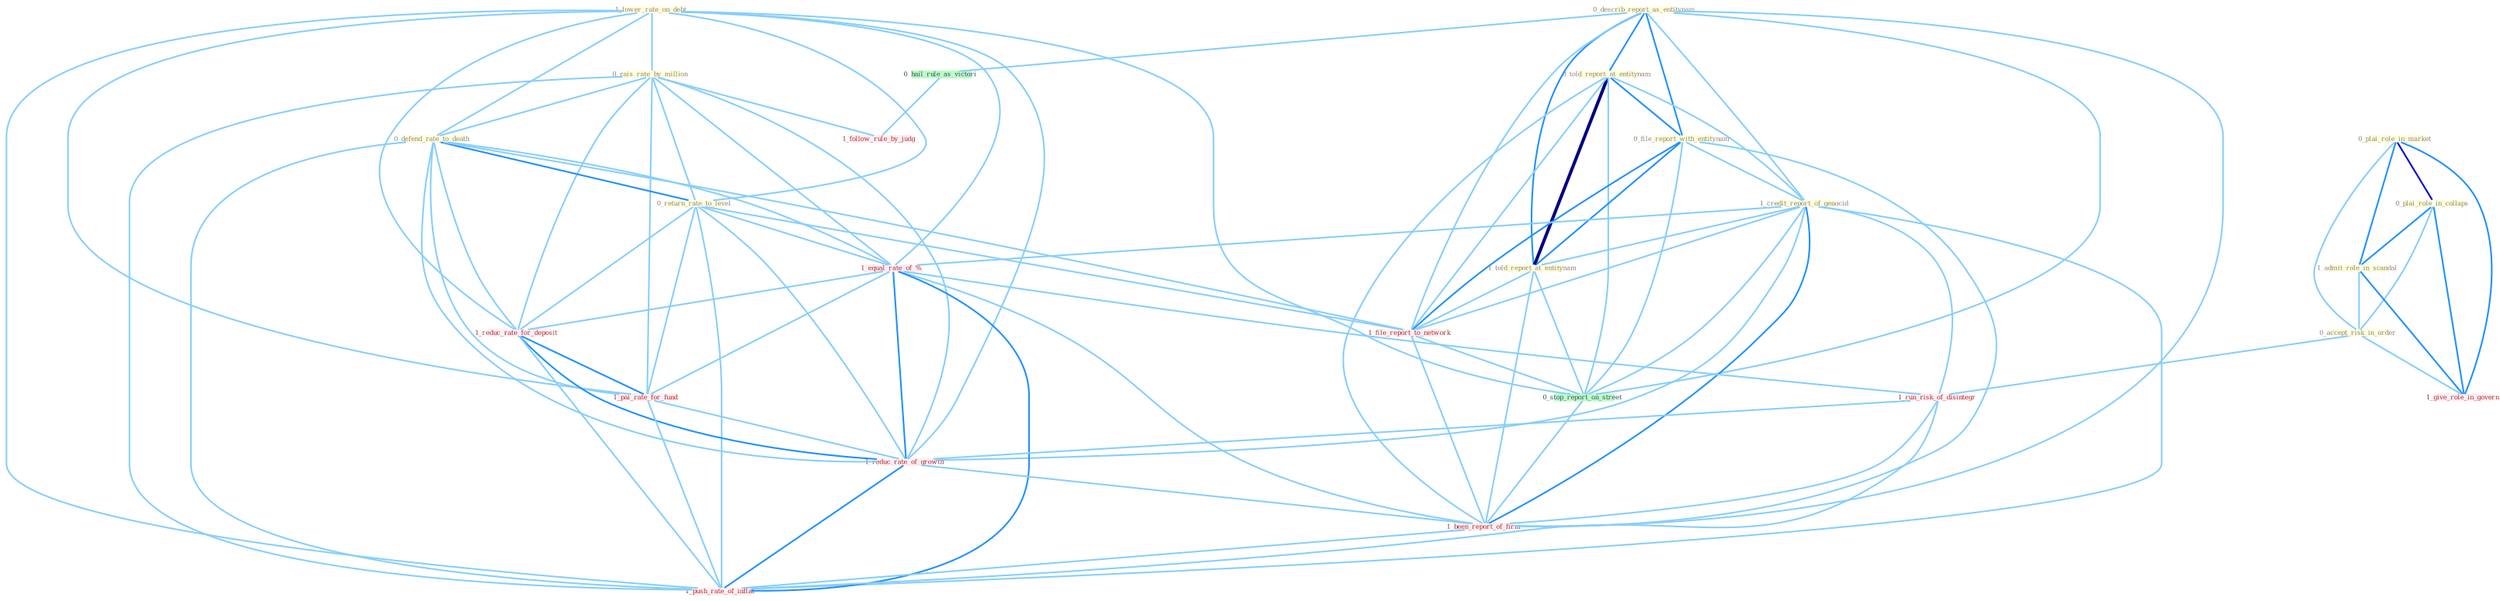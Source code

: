 Graph G{ 
    node
    [shape=polygon,style=filled,width=.5,height=.06,color="#BDFCC9",fixedsize=true,fontsize=4,
    fontcolor="#2f4f4f"];
    {node
    [color="#ffffe0", fontcolor="#8b7d6b"] "1_lower_rate_on_debt " "0_rais_rate_by_million " "0_describ_report_as_entitynam " "0_plai_role_in_market " "0_plai_role_in_collaps " "1_admit_role_in_scandal " "0_told_report_at_entitynam " "0_file_report_with_entitynam " "0_defend_rate_to_death " "1_credit_report_of_genocid " "0_return_rate_to_level " "1_told_report_at_entitynam " "0_accept_risk_in_order "}
{node [color="#fff0f5", fontcolor="#b22222"] "1_file_report_to_network " "1_equal_rate_of_% " "1_reduc_rate_for_deposit " "1_give_role_in_govern " "1_pai_rate_for_fund " "1_run_risk_of_disintegr " "1_follow_rule_by_judg " "1_reduc_rate_of_growth " "1_been_report_of_firm " "1_push_rate_of_inflat "}
edge [color="#B0E2FF"];

	"1_lower_rate_on_debt " -- "0_rais_rate_by_million " [w="1", color="#87cefa" ];
	"1_lower_rate_on_debt " -- "0_defend_rate_to_death " [w="1", color="#87cefa" ];
	"1_lower_rate_on_debt " -- "0_return_rate_to_level " [w="1", color="#87cefa" ];
	"1_lower_rate_on_debt " -- "1_equal_rate_of_% " [w="1", color="#87cefa" ];
	"1_lower_rate_on_debt " -- "0_stop_report_on_street " [w="1", color="#87cefa" ];
	"1_lower_rate_on_debt " -- "1_reduc_rate_for_deposit " [w="1", color="#87cefa" ];
	"1_lower_rate_on_debt " -- "1_pai_rate_for_fund " [w="1", color="#87cefa" ];
	"1_lower_rate_on_debt " -- "1_reduc_rate_of_growth " [w="1", color="#87cefa" ];
	"1_lower_rate_on_debt " -- "1_push_rate_of_inflat " [w="1", color="#87cefa" ];
	"0_rais_rate_by_million " -- "0_defend_rate_to_death " [w="1", color="#87cefa" ];
	"0_rais_rate_by_million " -- "0_return_rate_to_level " [w="1", color="#87cefa" ];
	"0_rais_rate_by_million " -- "1_equal_rate_of_% " [w="1", color="#87cefa" ];
	"0_rais_rate_by_million " -- "1_reduc_rate_for_deposit " [w="1", color="#87cefa" ];
	"0_rais_rate_by_million " -- "1_pai_rate_for_fund " [w="1", color="#87cefa" ];
	"0_rais_rate_by_million " -- "1_follow_rule_by_judg " [w="1", color="#87cefa" ];
	"0_rais_rate_by_million " -- "1_reduc_rate_of_growth " [w="1", color="#87cefa" ];
	"0_rais_rate_by_million " -- "1_push_rate_of_inflat " [w="1", color="#87cefa" ];
	"0_describ_report_as_entitynam " -- "0_told_report_at_entitynam " [w="2", color="#1e90ff" , len=0.8];
	"0_describ_report_as_entitynam " -- "0_file_report_with_entitynam " [w="2", color="#1e90ff" , len=0.8];
	"0_describ_report_as_entitynam " -- "1_credit_report_of_genocid " [w="1", color="#87cefa" ];
	"0_describ_report_as_entitynam " -- "1_told_report_at_entitynam " [w="2", color="#1e90ff" , len=0.8];
	"0_describ_report_as_entitynam " -- "1_file_report_to_network " [w="1", color="#87cefa" ];
	"0_describ_report_as_entitynam " -- "0_stop_report_on_street " [w="1", color="#87cefa" ];
	"0_describ_report_as_entitynam " -- "0_hail_rule_as_victori " [w="1", color="#87cefa" ];
	"0_describ_report_as_entitynam " -- "1_been_report_of_firm " [w="1", color="#87cefa" ];
	"0_plai_role_in_market " -- "0_plai_role_in_collaps " [w="3", color="#0000cd" , len=0.6];
	"0_plai_role_in_market " -- "1_admit_role_in_scandal " [w="2", color="#1e90ff" , len=0.8];
	"0_plai_role_in_market " -- "0_accept_risk_in_order " [w="1", color="#87cefa" ];
	"0_plai_role_in_market " -- "1_give_role_in_govern " [w="2", color="#1e90ff" , len=0.8];
	"0_plai_role_in_collaps " -- "1_admit_role_in_scandal " [w="2", color="#1e90ff" , len=0.8];
	"0_plai_role_in_collaps " -- "0_accept_risk_in_order " [w="1", color="#87cefa" ];
	"0_plai_role_in_collaps " -- "1_give_role_in_govern " [w="2", color="#1e90ff" , len=0.8];
	"1_admit_role_in_scandal " -- "0_accept_risk_in_order " [w="1", color="#87cefa" ];
	"1_admit_role_in_scandal " -- "1_give_role_in_govern " [w="2", color="#1e90ff" , len=0.8];
	"0_told_report_at_entitynam " -- "0_file_report_with_entitynam " [w="2", color="#1e90ff" , len=0.8];
	"0_told_report_at_entitynam " -- "1_credit_report_of_genocid " [w="1", color="#87cefa" ];
	"0_told_report_at_entitynam " -- "1_told_report_at_entitynam " [w="4", style=bold, color="#000080", len=0.4];
	"0_told_report_at_entitynam " -- "1_file_report_to_network " [w="1", color="#87cefa" ];
	"0_told_report_at_entitynam " -- "0_stop_report_on_street " [w="1", color="#87cefa" ];
	"0_told_report_at_entitynam " -- "1_been_report_of_firm " [w="1", color="#87cefa" ];
	"0_file_report_with_entitynam " -- "1_credit_report_of_genocid " [w="1", color="#87cefa" ];
	"0_file_report_with_entitynam " -- "1_told_report_at_entitynam " [w="2", color="#1e90ff" , len=0.8];
	"0_file_report_with_entitynam " -- "1_file_report_to_network " [w="2", color="#1e90ff" , len=0.8];
	"0_file_report_with_entitynam " -- "0_stop_report_on_street " [w="1", color="#87cefa" ];
	"0_file_report_with_entitynam " -- "1_been_report_of_firm " [w="1", color="#87cefa" ];
	"0_defend_rate_to_death " -- "0_return_rate_to_level " [w="2", color="#1e90ff" , len=0.8];
	"0_defend_rate_to_death " -- "1_file_report_to_network " [w="1", color="#87cefa" ];
	"0_defend_rate_to_death " -- "1_equal_rate_of_% " [w="1", color="#87cefa" ];
	"0_defend_rate_to_death " -- "1_reduc_rate_for_deposit " [w="1", color="#87cefa" ];
	"0_defend_rate_to_death " -- "1_pai_rate_for_fund " [w="1", color="#87cefa" ];
	"0_defend_rate_to_death " -- "1_reduc_rate_of_growth " [w="1", color="#87cefa" ];
	"0_defend_rate_to_death " -- "1_push_rate_of_inflat " [w="1", color="#87cefa" ];
	"1_credit_report_of_genocid " -- "1_told_report_at_entitynam " [w="1", color="#87cefa" ];
	"1_credit_report_of_genocid " -- "1_file_report_to_network " [w="1", color="#87cefa" ];
	"1_credit_report_of_genocid " -- "1_equal_rate_of_% " [w="1", color="#87cefa" ];
	"1_credit_report_of_genocid " -- "0_stop_report_on_street " [w="1", color="#87cefa" ];
	"1_credit_report_of_genocid " -- "1_run_risk_of_disintegr " [w="1", color="#87cefa" ];
	"1_credit_report_of_genocid " -- "1_reduc_rate_of_growth " [w="1", color="#87cefa" ];
	"1_credit_report_of_genocid " -- "1_been_report_of_firm " [w="2", color="#1e90ff" , len=0.8];
	"1_credit_report_of_genocid " -- "1_push_rate_of_inflat " [w="1", color="#87cefa" ];
	"0_return_rate_to_level " -- "1_file_report_to_network " [w="1", color="#87cefa" ];
	"0_return_rate_to_level " -- "1_equal_rate_of_% " [w="1", color="#87cefa" ];
	"0_return_rate_to_level " -- "1_reduc_rate_for_deposit " [w="1", color="#87cefa" ];
	"0_return_rate_to_level " -- "1_pai_rate_for_fund " [w="1", color="#87cefa" ];
	"0_return_rate_to_level " -- "1_reduc_rate_of_growth " [w="1", color="#87cefa" ];
	"0_return_rate_to_level " -- "1_push_rate_of_inflat " [w="1", color="#87cefa" ];
	"1_told_report_at_entitynam " -- "1_file_report_to_network " [w="1", color="#87cefa" ];
	"1_told_report_at_entitynam " -- "0_stop_report_on_street " [w="1", color="#87cefa" ];
	"1_told_report_at_entitynam " -- "1_been_report_of_firm " [w="1", color="#87cefa" ];
	"0_accept_risk_in_order " -- "1_give_role_in_govern " [w="1", color="#87cefa" ];
	"0_accept_risk_in_order " -- "1_run_risk_of_disintegr " [w="1", color="#87cefa" ];
	"1_file_report_to_network " -- "0_stop_report_on_street " [w="1", color="#87cefa" ];
	"1_file_report_to_network " -- "1_been_report_of_firm " [w="1", color="#87cefa" ];
	"1_equal_rate_of_% " -- "1_reduc_rate_for_deposit " [w="1", color="#87cefa" ];
	"1_equal_rate_of_% " -- "1_pai_rate_for_fund " [w="1", color="#87cefa" ];
	"1_equal_rate_of_% " -- "1_run_risk_of_disintegr " [w="1", color="#87cefa" ];
	"1_equal_rate_of_% " -- "1_reduc_rate_of_growth " [w="2", color="#1e90ff" , len=0.8];
	"1_equal_rate_of_% " -- "1_been_report_of_firm " [w="1", color="#87cefa" ];
	"1_equal_rate_of_% " -- "1_push_rate_of_inflat " [w="2", color="#1e90ff" , len=0.8];
	"0_stop_report_on_street " -- "1_been_report_of_firm " [w="1", color="#87cefa" ];
	"1_reduc_rate_for_deposit " -- "1_pai_rate_for_fund " [w="2", color="#1e90ff" , len=0.8];
	"1_reduc_rate_for_deposit " -- "1_reduc_rate_of_growth " [w="2", color="#1e90ff" , len=0.8];
	"1_reduc_rate_for_deposit " -- "1_push_rate_of_inflat " [w="1", color="#87cefa" ];
	"1_pai_rate_for_fund " -- "1_reduc_rate_of_growth " [w="1", color="#87cefa" ];
	"1_pai_rate_for_fund " -- "1_push_rate_of_inflat " [w="1", color="#87cefa" ];
	"0_hail_rule_as_victori " -- "1_follow_rule_by_judg " [w="1", color="#87cefa" ];
	"1_run_risk_of_disintegr " -- "1_reduc_rate_of_growth " [w="1", color="#87cefa" ];
	"1_run_risk_of_disintegr " -- "1_been_report_of_firm " [w="1", color="#87cefa" ];
	"1_run_risk_of_disintegr " -- "1_push_rate_of_inflat " [w="1", color="#87cefa" ];
	"1_reduc_rate_of_growth " -- "1_been_report_of_firm " [w="1", color="#87cefa" ];
	"1_reduc_rate_of_growth " -- "1_push_rate_of_inflat " [w="2", color="#1e90ff" , len=0.8];
	"1_been_report_of_firm " -- "1_push_rate_of_inflat " [w="1", color="#87cefa" ];
}